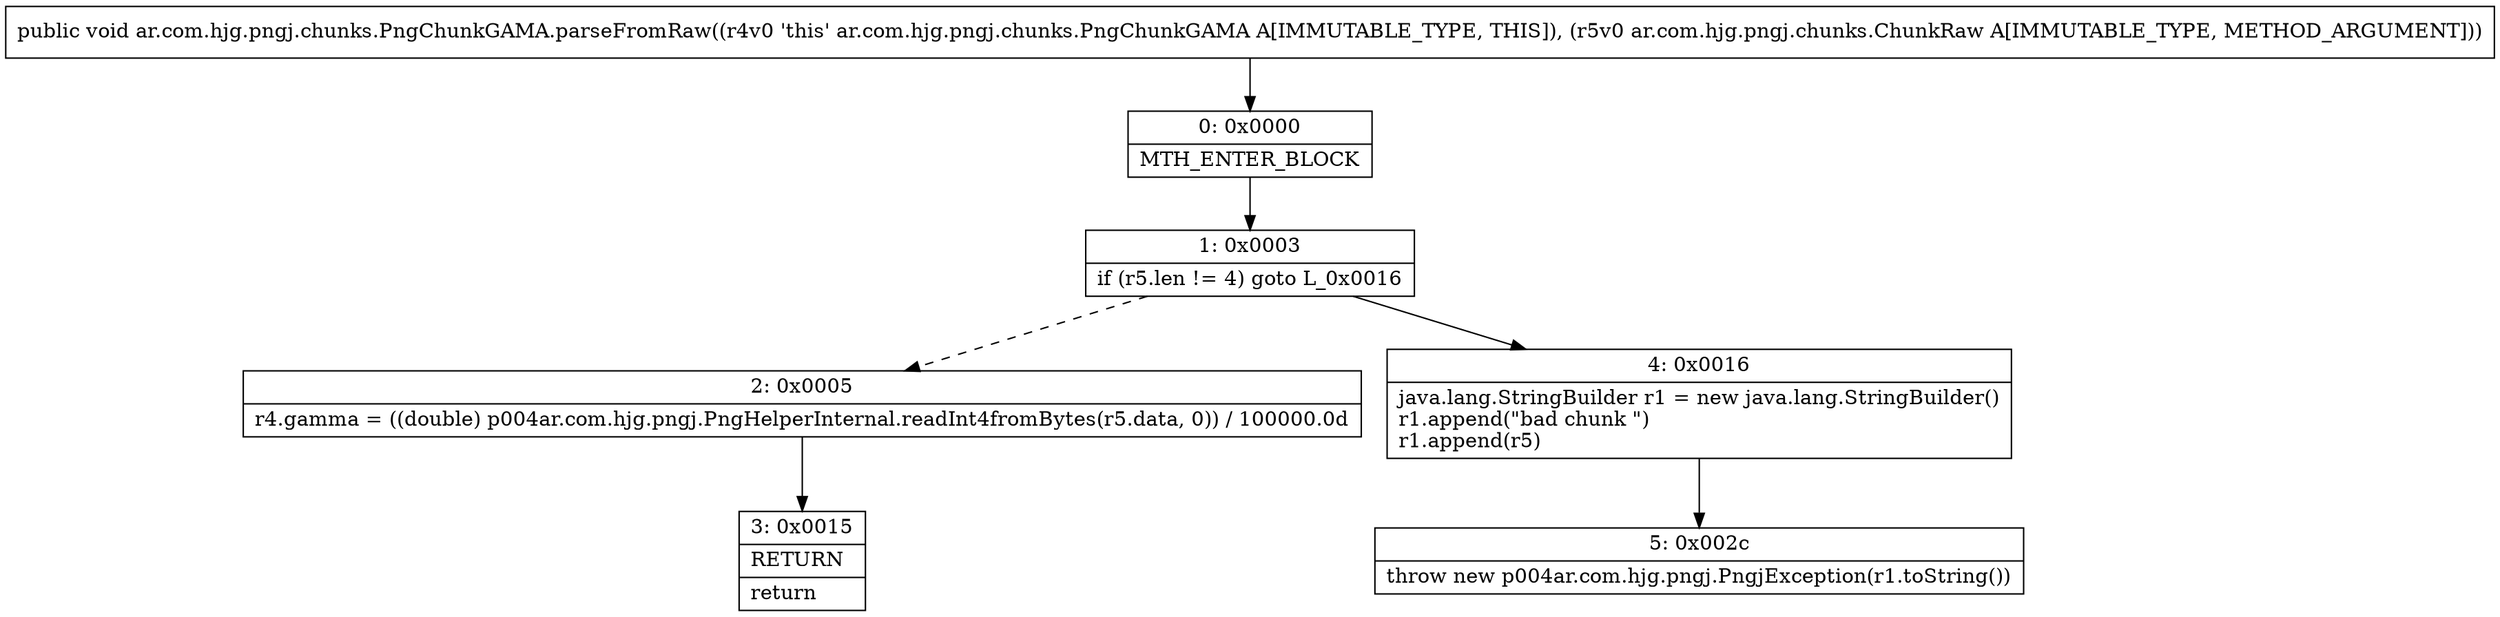 digraph "CFG forar.com.hjg.pngj.chunks.PngChunkGAMA.parseFromRaw(Lar\/com\/hjg\/pngj\/chunks\/ChunkRaw;)V" {
Node_0 [shape=record,label="{0\:\ 0x0000|MTH_ENTER_BLOCK\l}"];
Node_1 [shape=record,label="{1\:\ 0x0003|if (r5.len != 4) goto L_0x0016\l}"];
Node_2 [shape=record,label="{2\:\ 0x0005|r4.gamma = ((double) p004ar.com.hjg.pngj.PngHelperInternal.readInt4fromBytes(r5.data, 0)) \/ 100000.0d\l}"];
Node_3 [shape=record,label="{3\:\ 0x0015|RETURN\l|return\l}"];
Node_4 [shape=record,label="{4\:\ 0x0016|java.lang.StringBuilder r1 = new java.lang.StringBuilder()\lr1.append(\"bad chunk \")\lr1.append(r5)\l}"];
Node_5 [shape=record,label="{5\:\ 0x002c|throw new p004ar.com.hjg.pngj.PngjException(r1.toString())\l}"];
MethodNode[shape=record,label="{public void ar.com.hjg.pngj.chunks.PngChunkGAMA.parseFromRaw((r4v0 'this' ar.com.hjg.pngj.chunks.PngChunkGAMA A[IMMUTABLE_TYPE, THIS]), (r5v0 ar.com.hjg.pngj.chunks.ChunkRaw A[IMMUTABLE_TYPE, METHOD_ARGUMENT])) }"];
MethodNode -> Node_0;
Node_0 -> Node_1;
Node_1 -> Node_2[style=dashed];
Node_1 -> Node_4;
Node_2 -> Node_3;
Node_4 -> Node_5;
}


